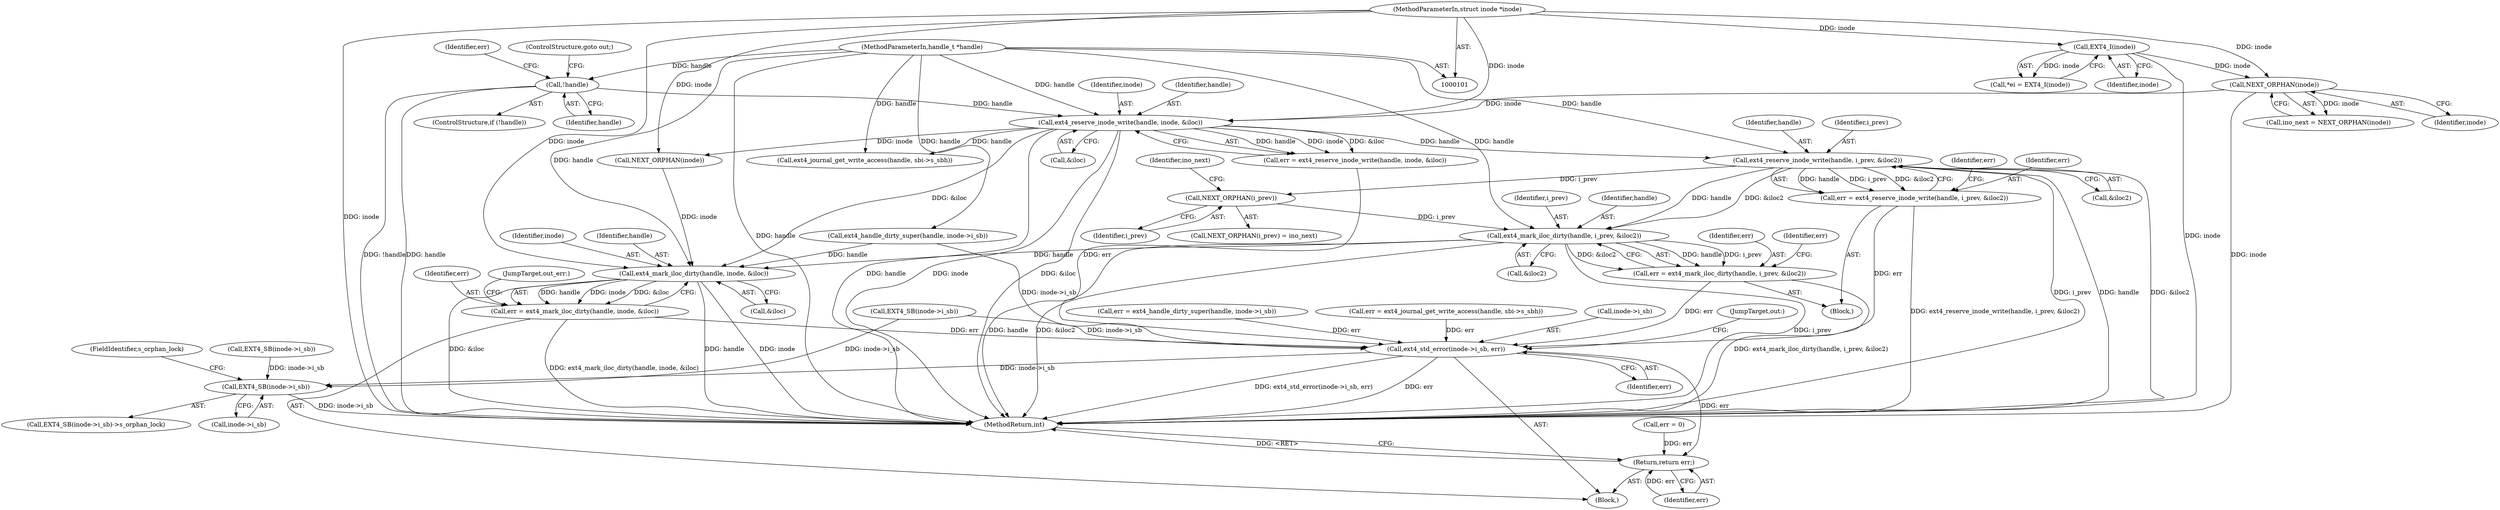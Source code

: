 digraph "0_linux_0e9a9a1ad619e7e987815d20262d36a2f95717ca@API" {
"1000240" [label="(Call,ext4_reserve_inode_write(handle, i_prev, &iloc2))"];
"1000177" [label="(Call,ext4_reserve_inode_write(handle, inode, &iloc))"];
"1000172" [label="(Call,!handle)"];
"1000102" [label="(MethodParameterIn,handle_t *handle)"];
"1000145" [label="(Call,NEXT_ORPHAN(inode))"];
"1000109" [label="(Call,EXT4_I(inode))"];
"1000103" [label="(MethodParameterIn,struct inode *inode)"];
"1000238" [label="(Call,err = ext4_reserve_inode_write(handle, i_prev, &iloc2))"];
"1000274" [label="(Call,ext4_std_error(inode->i_sb, err))"];
"1000283" [label="(Call,EXT4_SB(inode->i_sb))"];
"1000288" [label="(Return,return err;)"];
"1000249" [label="(Call,NEXT_ORPHAN(i_prev))"];
"1000254" [label="(Call,ext4_mark_iloc_dirty(handle, i_prev, &iloc2))"];
"1000252" [label="(Call,err = ext4_mark_iloc_dirty(handle, i_prev, &iloc2))"];
"1000268" [label="(Call,ext4_mark_iloc_dirty(handle, inode, &iloc))"];
"1000266" [label="(Call,err = ext4_mark_iloc_dirty(handle, inode, &iloc))"];
"1000278" [label="(Identifier,err)"];
"1000279" [label="(JumpTarget,out:)"];
"1000242" [label="(Identifier,i_prev)"];
"1000175" [label="(Call,err = ext4_reserve_inode_write(handle, inode, &iloc))"];
"1000250" [label="(Identifier,i_prev)"];
"1000287" [label="(FieldIdentifier,s_orphan_lock)"];
"1000243" [label="(Call,&iloc2)"];
"1000220" [label="(Call,err = ext4_handle_dirty_super(handle, inode->i_sb))"];
"1000246" [label="(Identifier,err)"];
"1000267" [label="(Identifier,err)"];
"1000257" [label="(Call,&iloc2)"];
"1000273" [label="(JumpTarget,out_err:)"];
"1000177" [label="(Call,ext4_reserve_inode_write(handle, inode, &iloc))"];
"1000143" [label="(Call,ino_next = NEXT_ORPHAN(inode))"];
"1000252" [label="(Call,err = ext4_mark_iloc_dirty(handle, i_prev, &iloc2))"];
"1000256" [label="(Identifier,i_prev)"];
"1000270" [label="(Identifier,inode)"];
"1000249" [label="(Call,NEXT_ORPHAN(i_prev))"];
"1000222" [label="(Call,ext4_handle_dirty_super(handle, inode->i_sb))"];
"1000180" [label="(Call,&iloc)"];
"1000284" [label="(Call,inode->i_sb)"];
"1000104" [label="(Block,)"];
"1000248" [label="(Call,NEXT_ORPHAN(i_prev) = ino_next)"];
"1000204" [label="(Call,ext4_journal_get_write_access(handle, sbi->s_sbh))"];
"1000171" [label="(ControlStructure,if (!handle))"];
"1000109" [label="(Call,EXT4_I(inode))"];
"1000110" [label="(Identifier,inode)"];
"1000251" [label="(Identifier,ino_next)"];
"1000156" [label="(Call,EXT4_SB(inode->i_sb))"];
"1000271" [label="(Call,&iloc)"];
"1000289" [label="(Identifier,err)"];
"1000146" [label="(Identifier,inode)"];
"1000178" [label="(Identifier,handle)"];
"1000240" [label="(Call,ext4_reserve_inode_write(handle, i_prev, &iloc2))"];
"1000266" [label="(Call,err = ext4_mark_iloc_dirty(handle, inode, &iloc))"];
"1000131" [label="(Call,EXT4_SB(inode->i_sb))"];
"1000107" [label="(Call,*ei = EXT4_I(inode))"];
"1000255" [label="(Identifier,handle)"];
"1000103" [label="(MethodParameterIn,struct inode *inode)"];
"1000102" [label="(MethodParameterIn,handle_t *handle)"];
"1000228" [label="(Block,)"];
"1000202" [label="(Call,err = ext4_journal_get_write_access(handle, sbi->s_sbh))"];
"1000275" [label="(Call,inode->i_sb)"];
"1000282" [label="(Call,EXT4_SB(inode->i_sb)->s_orphan_lock)"];
"1000241" [label="(Identifier,handle)"];
"1000269" [label="(Identifier,handle)"];
"1000253" [label="(Identifier,err)"];
"1000238" [label="(Call,err = ext4_reserve_inode_write(handle, i_prev, &iloc2))"];
"1000115" [label="(Call,err = 0)"];
"1000268" [label="(Call,ext4_mark_iloc_dirty(handle, inode, &iloc))"];
"1000179" [label="(Identifier,inode)"];
"1000263" [label="(Call,NEXT_ORPHAN(inode))"];
"1000176" [label="(Identifier,err)"];
"1000274" [label="(Call,ext4_std_error(inode->i_sb, err))"];
"1000283" [label="(Call,EXT4_SB(inode->i_sb))"];
"1000174" [label="(ControlStructure,goto out;)"];
"1000288" [label="(Return,return err;)"];
"1000260" [label="(Identifier,err)"];
"1000145" [label="(Call,NEXT_ORPHAN(inode))"];
"1000173" [label="(Identifier,handle)"];
"1000172" [label="(Call,!handle)"];
"1000239" [label="(Identifier,err)"];
"1000296" [label="(MethodReturn,int)"];
"1000254" [label="(Call,ext4_mark_iloc_dirty(handle, i_prev, &iloc2))"];
"1000240" -> "1000238"  [label="AST: "];
"1000240" -> "1000243"  [label="CFG: "];
"1000241" -> "1000240"  [label="AST: "];
"1000242" -> "1000240"  [label="AST: "];
"1000243" -> "1000240"  [label="AST: "];
"1000238" -> "1000240"  [label="CFG: "];
"1000240" -> "1000296"  [label="DDG: i_prev"];
"1000240" -> "1000296"  [label="DDG: handle"];
"1000240" -> "1000296"  [label="DDG: &iloc2"];
"1000240" -> "1000238"  [label="DDG: handle"];
"1000240" -> "1000238"  [label="DDG: i_prev"];
"1000240" -> "1000238"  [label="DDG: &iloc2"];
"1000177" -> "1000240"  [label="DDG: handle"];
"1000102" -> "1000240"  [label="DDG: handle"];
"1000240" -> "1000249"  [label="DDG: i_prev"];
"1000240" -> "1000254"  [label="DDG: handle"];
"1000240" -> "1000254"  [label="DDG: &iloc2"];
"1000177" -> "1000175"  [label="AST: "];
"1000177" -> "1000180"  [label="CFG: "];
"1000178" -> "1000177"  [label="AST: "];
"1000179" -> "1000177"  [label="AST: "];
"1000180" -> "1000177"  [label="AST: "];
"1000175" -> "1000177"  [label="CFG: "];
"1000177" -> "1000296"  [label="DDG: handle"];
"1000177" -> "1000296"  [label="DDG: inode"];
"1000177" -> "1000296"  [label="DDG: &iloc"];
"1000177" -> "1000175"  [label="DDG: handle"];
"1000177" -> "1000175"  [label="DDG: inode"];
"1000177" -> "1000175"  [label="DDG: &iloc"];
"1000172" -> "1000177"  [label="DDG: handle"];
"1000102" -> "1000177"  [label="DDG: handle"];
"1000145" -> "1000177"  [label="DDG: inode"];
"1000103" -> "1000177"  [label="DDG: inode"];
"1000177" -> "1000204"  [label="DDG: handle"];
"1000177" -> "1000263"  [label="DDG: inode"];
"1000177" -> "1000268"  [label="DDG: &iloc"];
"1000172" -> "1000171"  [label="AST: "];
"1000172" -> "1000173"  [label="CFG: "];
"1000173" -> "1000172"  [label="AST: "];
"1000174" -> "1000172"  [label="CFG: "];
"1000176" -> "1000172"  [label="CFG: "];
"1000172" -> "1000296"  [label="DDG: !handle"];
"1000172" -> "1000296"  [label="DDG: handle"];
"1000102" -> "1000172"  [label="DDG: handle"];
"1000102" -> "1000101"  [label="AST: "];
"1000102" -> "1000296"  [label="DDG: handle"];
"1000102" -> "1000204"  [label="DDG: handle"];
"1000102" -> "1000222"  [label="DDG: handle"];
"1000102" -> "1000254"  [label="DDG: handle"];
"1000102" -> "1000268"  [label="DDG: handle"];
"1000145" -> "1000143"  [label="AST: "];
"1000145" -> "1000146"  [label="CFG: "];
"1000146" -> "1000145"  [label="AST: "];
"1000143" -> "1000145"  [label="CFG: "];
"1000145" -> "1000296"  [label="DDG: inode"];
"1000145" -> "1000143"  [label="DDG: inode"];
"1000109" -> "1000145"  [label="DDG: inode"];
"1000103" -> "1000145"  [label="DDG: inode"];
"1000109" -> "1000107"  [label="AST: "];
"1000109" -> "1000110"  [label="CFG: "];
"1000110" -> "1000109"  [label="AST: "];
"1000107" -> "1000109"  [label="CFG: "];
"1000109" -> "1000296"  [label="DDG: inode"];
"1000109" -> "1000107"  [label="DDG: inode"];
"1000103" -> "1000109"  [label="DDG: inode"];
"1000103" -> "1000101"  [label="AST: "];
"1000103" -> "1000296"  [label="DDG: inode"];
"1000103" -> "1000263"  [label="DDG: inode"];
"1000103" -> "1000268"  [label="DDG: inode"];
"1000238" -> "1000228"  [label="AST: "];
"1000239" -> "1000238"  [label="AST: "];
"1000246" -> "1000238"  [label="CFG: "];
"1000238" -> "1000296"  [label="DDG: ext4_reserve_inode_write(handle, i_prev, &iloc2)"];
"1000238" -> "1000274"  [label="DDG: err"];
"1000274" -> "1000104"  [label="AST: "];
"1000274" -> "1000278"  [label="CFG: "];
"1000275" -> "1000274"  [label="AST: "];
"1000278" -> "1000274"  [label="AST: "];
"1000279" -> "1000274"  [label="CFG: "];
"1000274" -> "1000296"  [label="DDG: ext4_std_error(inode->i_sb, err)"];
"1000274" -> "1000296"  [label="DDG: err"];
"1000156" -> "1000274"  [label="DDG: inode->i_sb"];
"1000222" -> "1000274"  [label="DDG: inode->i_sb"];
"1000220" -> "1000274"  [label="DDG: err"];
"1000252" -> "1000274"  [label="DDG: err"];
"1000266" -> "1000274"  [label="DDG: err"];
"1000202" -> "1000274"  [label="DDG: err"];
"1000175" -> "1000274"  [label="DDG: err"];
"1000274" -> "1000283"  [label="DDG: inode->i_sb"];
"1000274" -> "1000288"  [label="DDG: err"];
"1000283" -> "1000282"  [label="AST: "];
"1000283" -> "1000284"  [label="CFG: "];
"1000284" -> "1000283"  [label="AST: "];
"1000287" -> "1000283"  [label="CFG: "];
"1000283" -> "1000296"  [label="DDG: inode->i_sb"];
"1000156" -> "1000283"  [label="DDG: inode->i_sb"];
"1000131" -> "1000283"  [label="DDG: inode->i_sb"];
"1000288" -> "1000104"  [label="AST: "];
"1000288" -> "1000289"  [label="CFG: "];
"1000289" -> "1000288"  [label="AST: "];
"1000296" -> "1000288"  [label="CFG: "];
"1000288" -> "1000296"  [label="DDG: <RET>"];
"1000289" -> "1000288"  [label="DDG: err"];
"1000115" -> "1000288"  [label="DDG: err"];
"1000249" -> "1000248"  [label="AST: "];
"1000249" -> "1000250"  [label="CFG: "];
"1000250" -> "1000249"  [label="AST: "];
"1000251" -> "1000249"  [label="CFG: "];
"1000249" -> "1000254"  [label="DDG: i_prev"];
"1000254" -> "1000252"  [label="AST: "];
"1000254" -> "1000257"  [label="CFG: "];
"1000255" -> "1000254"  [label="AST: "];
"1000256" -> "1000254"  [label="AST: "];
"1000257" -> "1000254"  [label="AST: "];
"1000252" -> "1000254"  [label="CFG: "];
"1000254" -> "1000296"  [label="DDG: handle"];
"1000254" -> "1000296"  [label="DDG: &iloc2"];
"1000254" -> "1000296"  [label="DDG: i_prev"];
"1000254" -> "1000252"  [label="DDG: handle"];
"1000254" -> "1000252"  [label="DDG: i_prev"];
"1000254" -> "1000252"  [label="DDG: &iloc2"];
"1000254" -> "1000268"  [label="DDG: handle"];
"1000252" -> "1000228"  [label="AST: "];
"1000253" -> "1000252"  [label="AST: "];
"1000260" -> "1000252"  [label="CFG: "];
"1000252" -> "1000296"  [label="DDG: ext4_mark_iloc_dirty(handle, i_prev, &iloc2)"];
"1000268" -> "1000266"  [label="AST: "];
"1000268" -> "1000271"  [label="CFG: "];
"1000269" -> "1000268"  [label="AST: "];
"1000270" -> "1000268"  [label="AST: "];
"1000271" -> "1000268"  [label="AST: "];
"1000266" -> "1000268"  [label="CFG: "];
"1000268" -> "1000296"  [label="DDG: handle"];
"1000268" -> "1000296"  [label="DDG: inode"];
"1000268" -> "1000296"  [label="DDG: &iloc"];
"1000268" -> "1000266"  [label="DDG: handle"];
"1000268" -> "1000266"  [label="DDG: inode"];
"1000268" -> "1000266"  [label="DDG: &iloc"];
"1000222" -> "1000268"  [label="DDG: handle"];
"1000263" -> "1000268"  [label="DDG: inode"];
"1000266" -> "1000104"  [label="AST: "];
"1000267" -> "1000266"  [label="AST: "];
"1000273" -> "1000266"  [label="CFG: "];
"1000266" -> "1000296"  [label="DDG: ext4_mark_iloc_dirty(handle, inode, &iloc)"];
}
